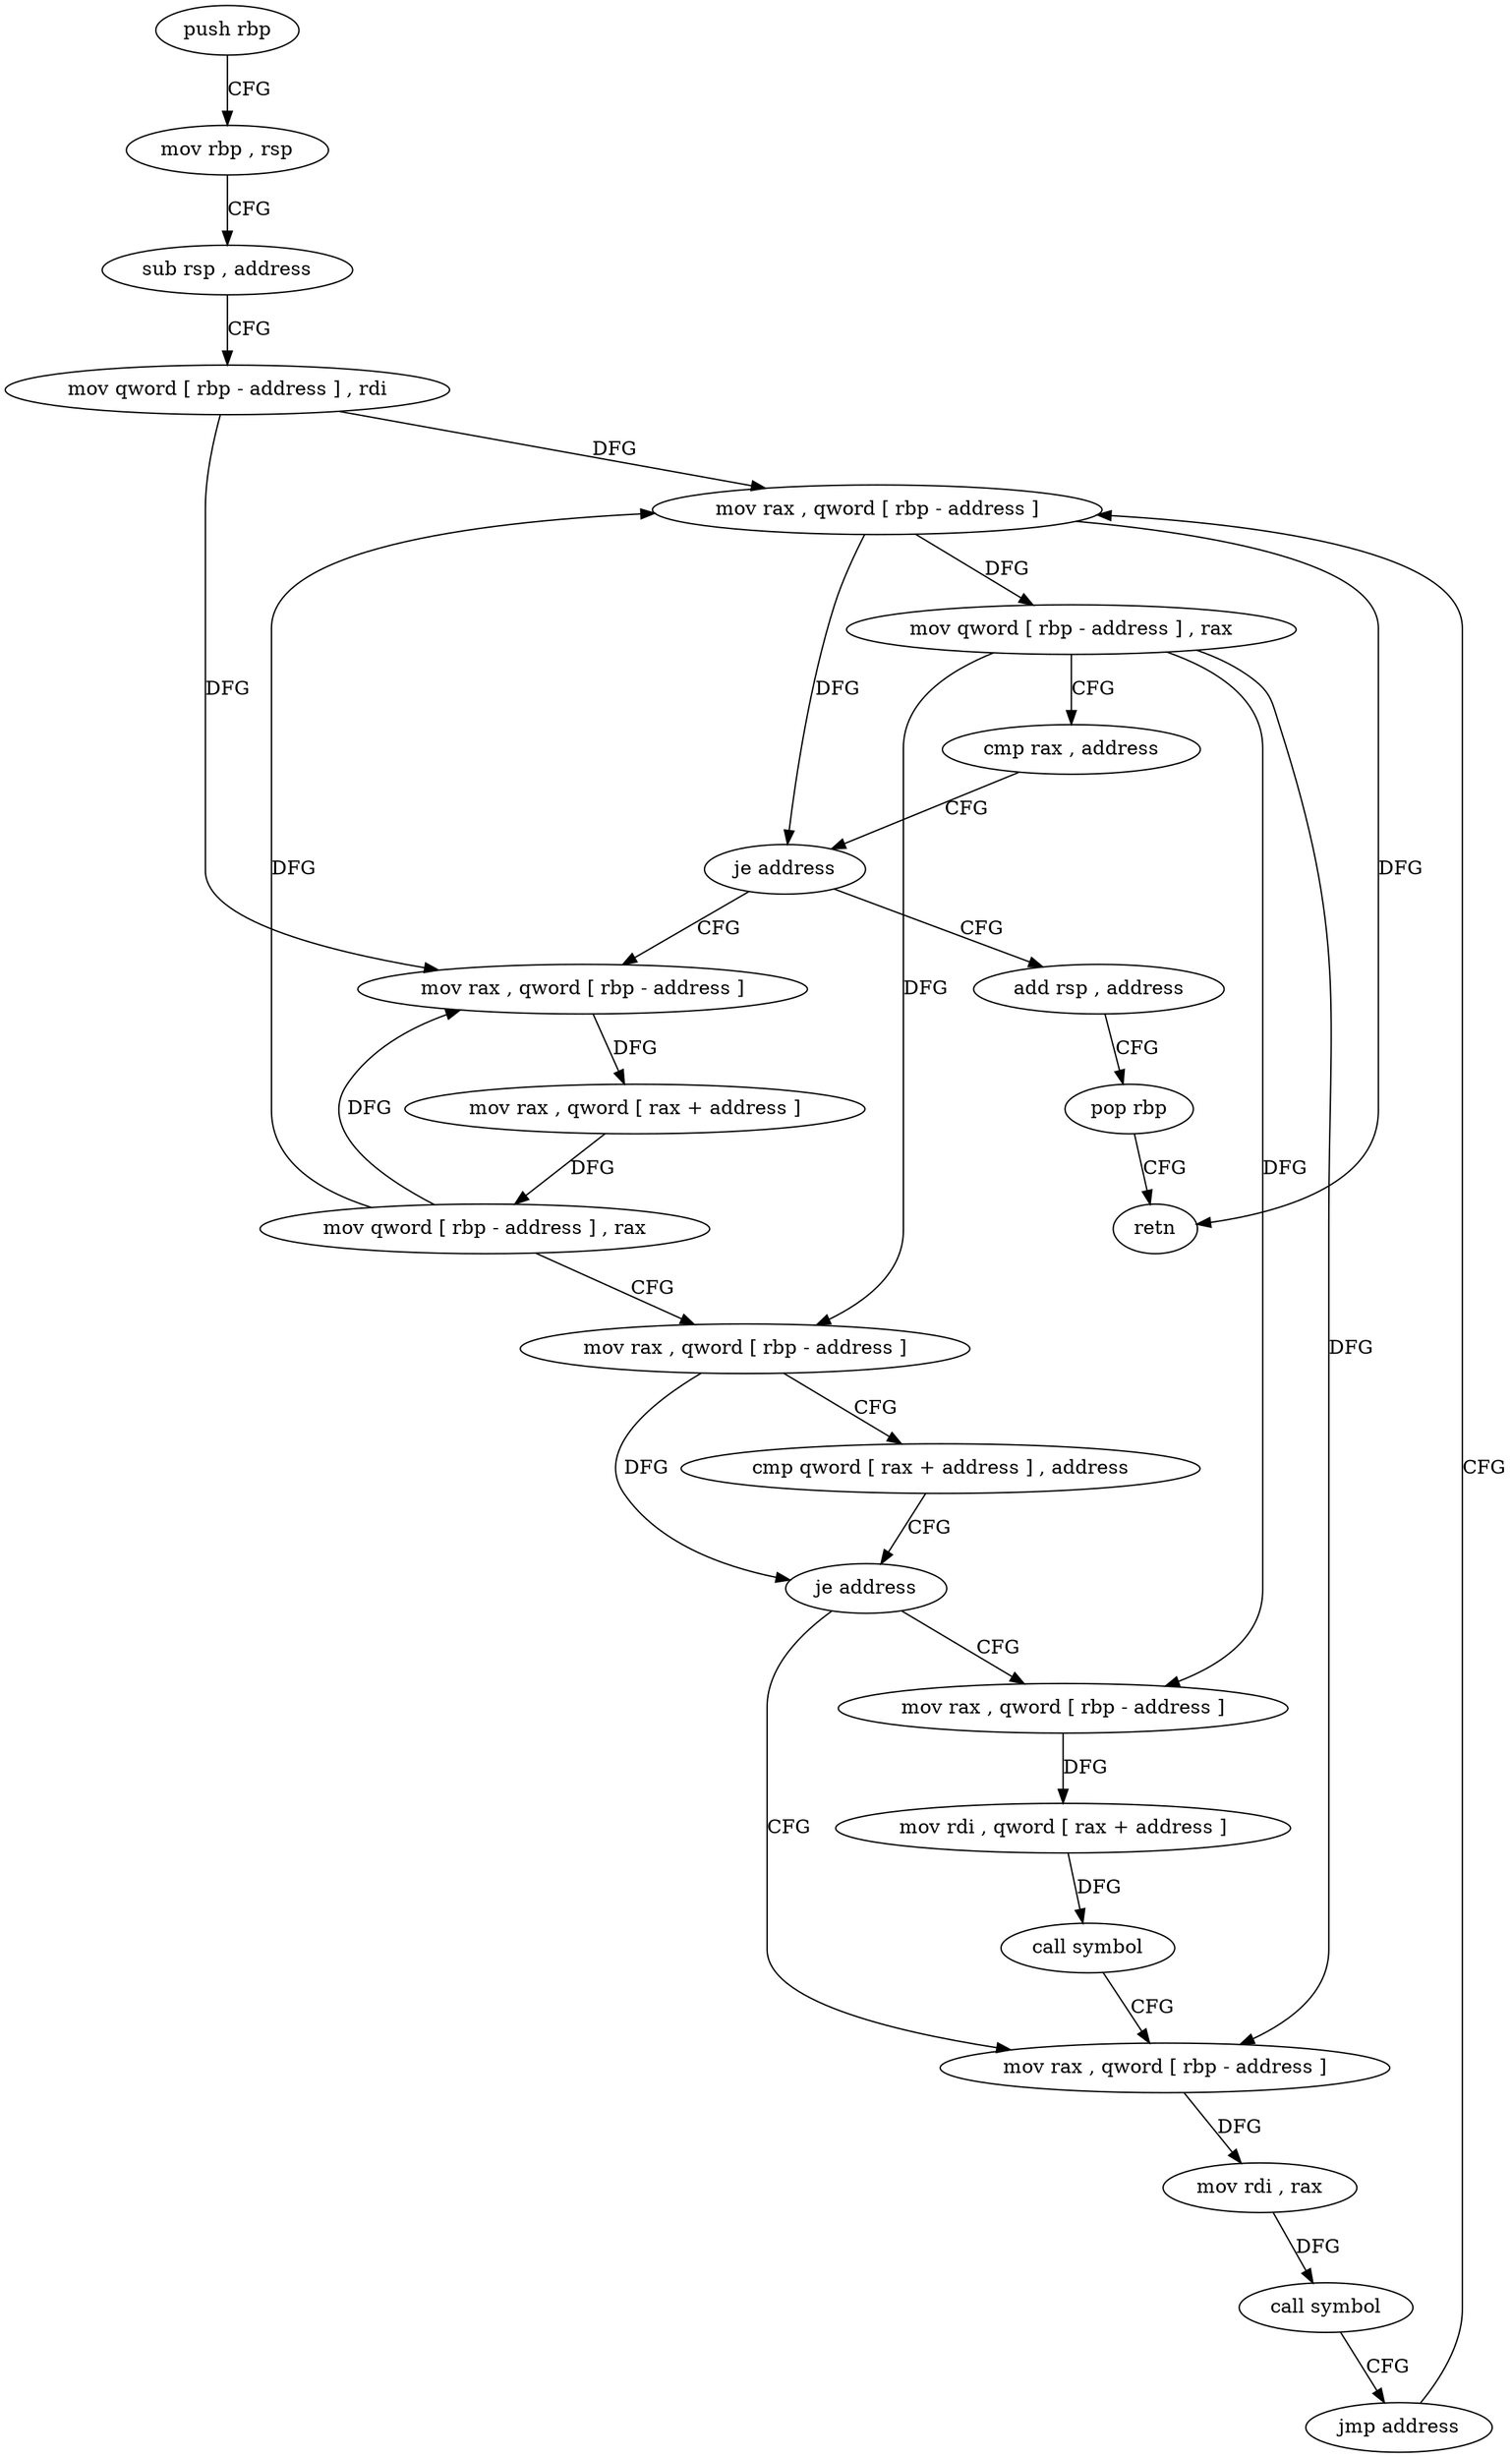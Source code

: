 digraph "func" {
"4215248" [label = "push rbp" ]
"4215249" [label = "mov rbp , rsp" ]
"4215252" [label = "sub rsp , address" ]
"4215256" [label = "mov qword [ rbp - address ] , rdi" ]
"4215260" [label = "mov rax , qword [ rbp - address ]" ]
"4215335" [label = "add rsp , address" ]
"4215339" [label = "pop rbp" ]
"4215340" [label = "retn" ]
"4215278" [label = "mov rax , qword [ rbp - address ]" ]
"4215282" [label = "mov rax , qword [ rax + address ]" ]
"4215286" [label = "mov qword [ rbp - address ] , rax" ]
"4215290" [label = "mov rax , qword [ rbp - address ]" ]
"4215294" [label = "cmp qword [ rax + address ] , address" ]
"4215299" [label = "je address" ]
"4215318" [label = "mov rax , qword [ rbp - address ]" ]
"4215305" [label = "mov rax , qword [ rbp - address ]" ]
"4215322" [label = "mov rdi , rax" ]
"4215325" [label = "call symbol" ]
"4215330" [label = "jmp address" ]
"4215309" [label = "mov rdi , qword [ rax + address ]" ]
"4215313" [label = "call symbol" ]
"4215264" [label = "mov qword [ rbp - address ] , rax" ]
"4215268" [label = "cmp rax , address" ]
"4215272" [label = "je address" ]
"4215248" -> "4215249" [ label = "CFG" ]
"4215249" -> "4215252" [ label = "CFG" ]
"4215252" -> "4215256" [ label = "CFG" ]
"4215256" -> "4215260" [ label = "DFG" ]
"4215256" -> "4215278" [ label = "DFG" ]
"4215260" -> "4215264" [ label = "DFG" ]
"4215260" -> "4215272" [ label = "DFG" ]
"4215260" -> "4215340" [ label = "DFG" ]
"4215335" -> "4215339" [ label = "CFG" ]
"4215339" -> "4215340" [ label = "CFG" ]
"4215278" -> "4215282" [ label = "DFG" ]
"4215282" -> "4215286" [ label = "DFG" ]
"4215286" -> "4215290" [ label = "CFG" ]
"4215286" -> "4215260" [ label = "DFG" ]
"4215286" -> "4215278" [ label = "DFG" ]
"4215290" -> "4215294" [ label = "CFG" ]
"4215290" -> "4215299" [ label = "DFG" ]
"4215294" -> "4215299" [ label = "CFG" ]
"4215299" -> "4215318" [ label = "CFG" ]
"4215299" -> "4215305" [ label = "CFG" ]
"4215318" -> "4215322" [ label = "DFG" ]
"4215305" -> "4215309" [ label = "DFG" ]
"4215322" -> "4215325" [ label = "DFG" ]
"4215325" -> "4215330" [ label = "CFG" ]
"4215330" -> "4215260" [ label = "CFG" ]
"4215309" -> "4215313" [ label = "DFG" ]
"4215313" -> "4215318" [ label = "CFG" ]
"4215264" -> "4215268" [ label = "CFG" ]
"4215264" -> "4215290" [ label = "DFG" ]
"4215264" -> "4215318" [ label = "DFG" ]
"4215264" -> "4215305" [ label = "DFG" ]
"4215268" -> "4215272" [ label = "CFG" ]
"4215272" -> "4215335" [ label = "CFG" ]
"4215272" -> "4215278" [ label = "CFG" ]
}
